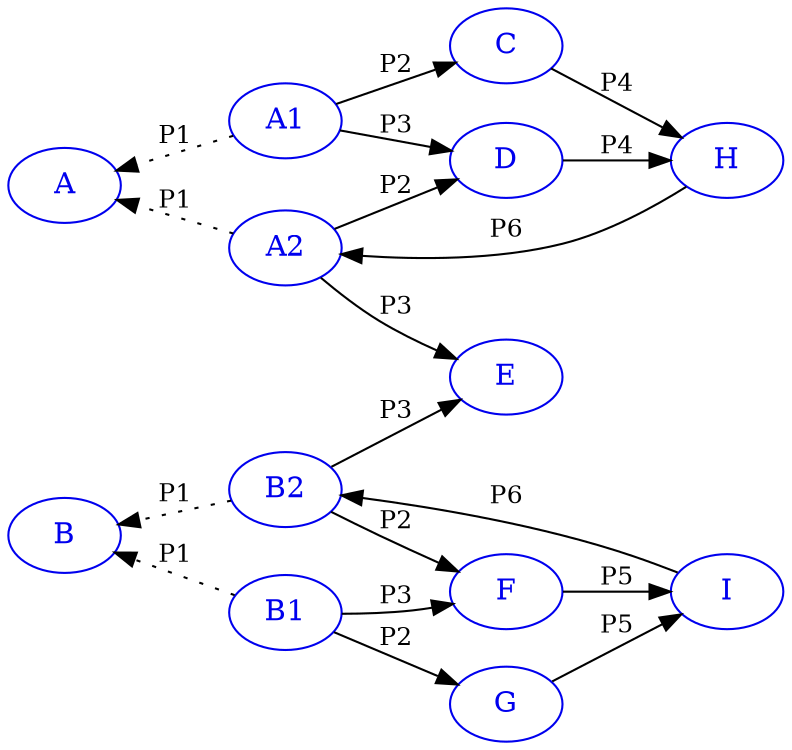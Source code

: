 digraph G {
    rankdir = LR;
    color = "blue2";
    node [color = "blue2", fontcolor = "blue2"];
    edge [fontsize = 12];
    A1 -> A [label = "P1", style = "dotted"]
    A2 -> A [label = "P1", style = "dotted"]
    B2 -> B [label = "P1", style = "dotted"]
    B1 -> B [label = "P1", style = "dotted"]
    
    A1 -> C [label = "P2"]
    A1 -> D [label = "P3"]
    A2 -> D [label = "P2"]
    A2 -> E [label = "P3"]
    B2 -> E [label = "P3"]
    B2 -> F [label = "P2"]
    B1 -> F [label = "P3"]
    B1 -> G [label = "P2"]

    C -> H [label = "P4"] 
    D -> H [label = "P4"]
    F -> I [label = "P5"]
    G -> I [label = "P5"]

    H -> A2 [label = "P6"]
    I -> B2 [label = "P6"]
    

    {rank = min; A; B;}
    {rank = same; A1; A2; B2; B1;}
    {rank = same; C; D; E; F; G;}
    {rank = max; H; I;}
}
